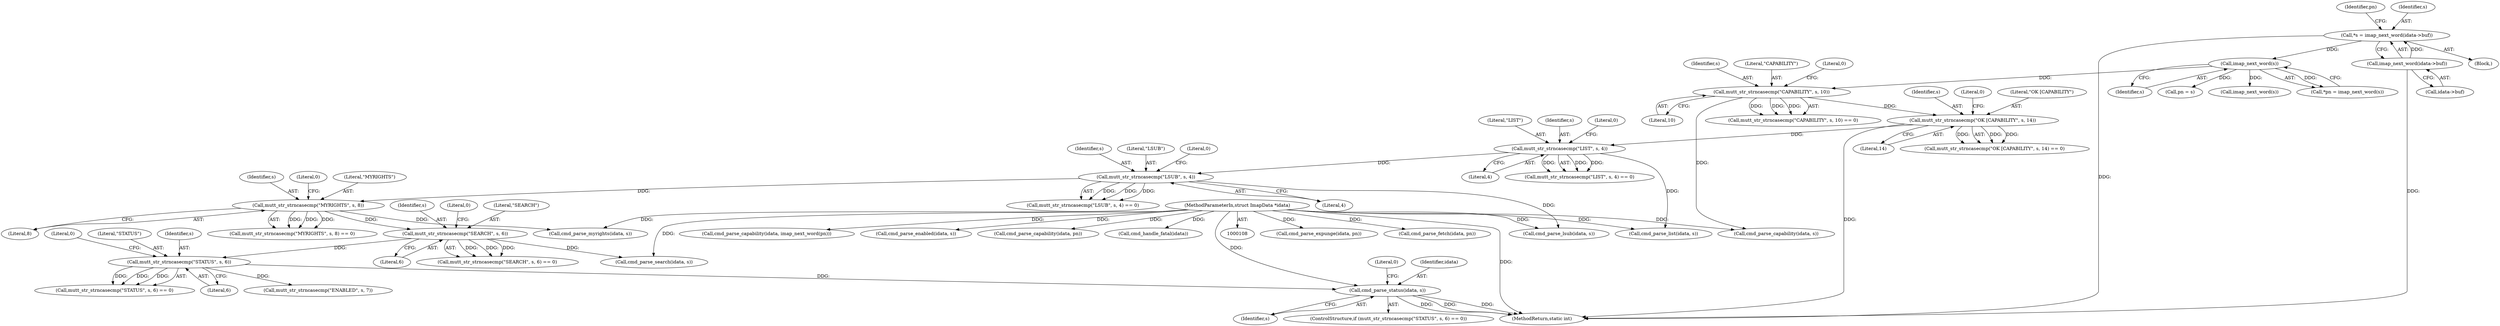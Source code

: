 digraph "0_neomutt_36a29280448097f34ce9c94606195f2ac643fed1@pointer" {
"1000334" [label="(Call,cmd_parse_status(idata, s))"];
"1000109" [label="(MethodParameterIn,struct ImapData *idata)"];
"1000329" [label="(Call,mutt_str_strncasecmp(\"STATUS\", s, 6))"];
"1000318" [label="(Call,mutt_str_strncasecmp(\"SEARCH\", s, 6))"];
"1000307" [label="(Call,mutt_str_strncasecmp(\"MYRIGHTS\", s, 8))"];
"1000296" [label="(Call,mutt_str_strncasecmp(\"LSUB\", s, 4))"];
"1000285" [label="(Call,mutt_str_strncasecmp(\"LIST\", s, 4))"];
"1000262" [label="(Call,mutt_str_strncasecmp(\"OK [CAPABILITY\", s, 14))"];
"1000251" [label="(Call,mutt_str_strncasecmp(\"CAPABILITY\", s, 10))"];
"1000125" [label="(Call,imap_next_word(s))"];
"1000116" [label="(Call,*s = imap_next_word(idata->buf))"];
"1000118" [label="(Call,imap_next_word(idata->buf))"];
"1000306" [label="(Call,mutt_str_strncasecmp(\"MYRIGHTS\", s, 8) == 0)"];
"1000287" [label="(Identifier,s)"];
"1000336" [label="(Identifier,s)"];
"1000333" [label="(Literal,0)"];
"1000254" [label="(Literal,10)"];
"1000309" [label="(Identifier,s)"];
"1000234" [label="(Call,cmd_parse_expunge(idata, pn))"];
"1000245" [label="(Call,cmd_parse_fetch(idata, pn))"];
"1000261" [label="(Call,mutt_str_strncasecmp(\"OK [CAPABILITY\", s, 14) == 0)"];
"1000110" [label="(Block,)"];
"1000401" [label="(Literal,0)"];
"1000340" [label="(Call,mutt_str_strncasecmp(\"ENABLED\", s, 7))"];
"1000321" [label="(Literal,6)"];
"1000318" [label="(Call,mutt_str_strncasecmp(\"SEARCH\", s, 6))"];
"1000256" [label="(Call,cmd_parse_capability(idata, s))"];
"1000278" [label="(Call,cmd_parse_capability(idata, imap_next_word(pn)))"];
"1000109" [label="(MethodParameterIn,struct ImapData *idata)"];
"1000330" [label="(Literal,\"STATUS\")"];
"1000402" [label="(MethodReturn,static int)"];
"1000331" [label="(Identifier,s)"];
"1000296" [label="(Call,mutt_str_strncasecmp(\"LSUB\", s, 4))"];
"1000253" [label="(Identifier,s)"];
"1000345" [label="(Call,cmd_parse_enabled(idata, s))"];
"1000320" [label="(Identifier,s)"];
"1000328" [label="(Call,mutt_str_strncasecmp(\"STATUS\", s, 6) == 0)"];
"1000327" [label="(ControlStructure,if (mutt_str_strncasecmp(\"STATUS\", s, 6) == 0))"];
"1000301" [label="(Call,cmd_parse_lsub(idata, s))"];
"1000322" [label="(Literal,0)"];
"1000298" [label="(Identifier,s)"];
"1000307" [label="(Call,mutt_str_strncasecmp(\"MYRIGHTS\", s, 8))"];
"1000311" [label="(Literal,0)"];
"1000323" [label="(Call,cmd_parse_search(idata, s))"];
"1000140" [label="(Call,pn = s)"];
"1000317" [label="(Call,mutt_str_strncasecmp(\"SEARCH\", s, 6) == 0)"];
"1000119" [label="(Call,idata->buf)"];
"1000265" [label="(Literal,14)"];
"1000252" [label="(Literal,\"CAPABILITY\")"];
"1000145" [label="(Call,imap_next_word(s))"];
"1000284" [label="(Call,mutt_str_strncasecmp(\"LIST\", s, 4) == 0)"];
"1000299" [label="(Literal,4)"];
"1000262" [label="(Call,mutt_str_strncasecmp(\"OK [CAPABILITY\", s, 14))"];
"1000308" [label="(Literal,\"MYRIGHTS\")"];
"1000267" [label="(Call,cmd_parse_capability(idata, pn))"];
"1000334" [label="(Call,cmd_parse_status(idata, s))"];
"1000125" [label="(Call,imap_next_word(s))"];
"1000285" [label="(Call,mutt_str_strncasecmp(\"LIST\", s, 4))"];
"1000288" [label="(Literal,4)"];
"1000335" [label="(Identifier,idata)"];
"1000295" [label="(Call,mutt_str_strncasecmp(\"LSUB\", s, 4) == 0)"];
"1000250" [label="(Call,mutt_str_strncasecmp(\"CAPABILITY\", s, 10) == 0)"];
"1000290" [label="(Call,cmd_parse_list(idata, s))"];
"1000289" [label="(Literal,0)"];
"1000116" [label="(Call,*s = imap_next_word(idata->buf))"];
"1000329" [label="(Call,mutt_str_strncasecmp(\"STATUS\", s, 6))"];
"1000264" [label="(Identifier,s)"];
"1000118" [label="(Call,imap_next_word(idata->buf))"];
"1000319" [label="(Literal,\"SEARCH\")"];
"1000332" [label="(Literal,6)"];
"1000310" [label="(Literal,8)"];
"1000255" [label="(Literal,0)"];
"1000286" [label="(Literal,\"LIST\")"];
"1000266" [label="(Literal,0)"];
"1000376" [label="(Call,cmd_handle_fatal(idata))"];
"1000263" [label="(Literal,\"OK [CAPABILITY\")"];
"1000123" [label="(Call,*pn = imap_next_word(s))"];
"1000297" [label="(Literal,\"LSUB\")"];
"1000126" [label="(Identifier,s)"];
"1000124" [label="(Identifier,pn)"];
"1000251" [label="(Call,mutt_str_strncasecmp(\"CAPABILITY\", s, 10))"];
"1000312" [label="(Call,cmd_parse_myrights(idata, s))"];
"1000300" [label="(Literal,0)"];
"1000117" [label="(Identifier,s)"];
"1000334" -> "1000327"  [label="AST: "];
"1000334" -> "1000336"  [label="CFG: "];
"1000335" -> "1000334"  [label="AST: "];
"1000336" -> "1000334"  [label="AST: "];
"1000401" -> "1000334"  [label="CFG: "];
"1000334" -> "1000402"  [label="DDG: "];
"1000334" -> "1000402"  [label="DDG: "];
"1000334" -> "1000402"  [label="DDG: "];
"1000109" -> "1000334"  [label="DDG: "];
"1000329" -> "1000334"  [label="DDG: "];
"1000109" -> "1000108"  [label="AST: "];
"1000109" -> "1000402"  [label="DDG: "];
"1000109" -> "1000234"  [label="DDG: "];
"1000109" -> "1000245"  [label="DDG: "];
"1000109" -> "1000256"  [label="DDG: "];
"1000109" -> "1000267"  [label="DDG: "];
"1000109" -> "1000278"  [label="DDG: "];
"1000109" -> "1000290"  [label="DDG: "];
"1000109" -> "1000301"  [label="DDG: "];
"1000109" -> "1000312"  [label="DDG: "];
"1000109" -> "1000323"  [label="DDG: "];
"1000109" -> "1000345"  [label="DDG: "];
"1000109" -> "1000376"  [label="DDG: "];
"1000329" -> "1000328"  [label="AST: "];
"1000329" -> "1000332"  [label="CFG: "];
"1000330" -> "1000329"  [label="AST: "];
"1000331" -> "1000329"  [label="AST: "];
"1000332" -> "1000329"  [label="AST: "];
"1000333" -> "1000329"  [label="CFG: "];
"1000329" -> "1000328"  [label="DDG: "];
"1000329" -> "1000328"  [label="DDG: "];
"1000329" -> "1000328"  [label="DDG: "];
"1000318" -> "1000329"  [label="DDG: "];
"1000329" -> "1000340"  [label="DDG: "];
"1000318" -> "1000317"  [label="AST: "];
"1000318" -> "1000321"  [label="CFG: "];
"1000319" -> "1000318"  [label="AST: "];
"1000320" -> "1000318"  [label="AST: "];
"1000321" -> "1000318"  [label="AST: "];
"1000322" -> "1000318"  [label="CFG: "];
"1000318" -> "1000317"  [label="DDG: "];
"1000318" -> "1000317"  [label="DDG: "];
"1000318" -> "1000317"  [label="DDG: "];
"1000307" -> "1000318"  [label="DDG: "];
"1000318" -> "1000323"  [label="DDG: "];
"1000307" -> "1000306"  [label="AST: "];
"1000307" -> "1000310"  [label="CFG: "];
"1000308" -> "1000307"  [label="AST: "];
"1000309" -> "1000307"  [label="AST: "];
"1000310" -> "1000307"  [label="AST: "];
"1000311" -> "1000307"  [label="CFG: "];
"1000307" -> "1000306"  [label="DDG: "];
"1000307" -> "1000306"  [label="DDG: "];
"1000307" -> "1000306"  [label="DDG: "];
"1000296" -> "1000307"  [label="DDG: "];
"1000307" -> "1000312"  [label="DDG: "];
"1000296" -> "1000295"  [label="AST: "];
"1000296" -> "1000299"  [label="CFG: "];
"1000297" -> "1000296"  [label="AST: "];
"1000298" -> "1000296"  [label="AST: "];
"1000299" -> "1000296"  [label="AST: "];
"1000300" -> "1000296"  [label="CFG: "];
"1000296" -> "1000295"  [label="DDG: "];
"1000296" -> "1000295"  [label="DDG: "];
"1000296" -> "1000295"  [label="DDG: "];
"1000285" -> "1000296"  [label="DDG: "];
"1000296" -> "1000301"  [label="DDG: "];
"1000285" -> "1000284"  [label="AST: "];
"1000285" -> "1000288"  [label="CFG: "];
"1000286" -> "1000285"  [label="AST: "];
"1000287" -> "1000285"  [label="AST: "];
"1000288" -> "1000285"  [label="AST: "];
"1000289" -> "1000285"  [label="CFG: "];
"1000285" -> "1000284"  [label="DDG: "];
"1000285" -> "1000284"  [label="DDG: "];
"1000285" -> "1000284"  [label="DDG: "];
"1000262" -> "1000285"  [label="DDG: "];
"1000285" -> "1000290"  [label="DDG: "];
"1000262" -> "1000261"  [label="AST: "];
"1000262" -> "1000265"  [label="CFG: "];
"1000263" -> "1000262"  [label="AST: "];
"1000264" -> "1000262"  [label="AST: "];
"1000265" -> "1000262"  [label="AST: "];
"1000266" -> "1000262"  [label="CFG: "];
"1000262" -> "1000402"  [label="DDG: "];
"1000262" -> "1000261"  [label="DDG: "];
"1000262" -> "1000261"  [label="DDG: "];
"1000262" -> "1000261"  [label="DDG: "];
"1000251" -> "1000262"  [label="DDG: "];
"1000251" -> "1000250"  [label="AST: "];
"1000251" -> "1000254"  [label="CFG: "];
"1000252" -> "1000251"  [label="AST: "];
"1000253" -> "1000251"  [label="AST: "];
"1000254" -> "1000251"  [label="AST: "];
"1000255" -> "1000251"  [label="CFG: "];
"1000251" -> "1000250"  [label="DDG: "];
"1000251" -> "1000250"  [label="DDG: "];
"1000251" -> "1000250"  [label="DDG: "];
"1000125" -> "1000251"  [label="DDG: "];
"1000251" -> "1000256"  [label="DDG: "];
"1000125" -> "1000123"  [label="AST: "];
"1000125" -> "1000126"  [label="CFG: "];
"1000126" -> "1000125"  [label="AST: "];
"1000123" -> "1000125"  [label="CFG: "];
"1000125" -> "1000123"  [label="DDG: "];
"1000116" -> "1000125"  [label="DDG: "];
"1000125" -> "1000140"  [label="DDG: "];
"1000125" -> "1000145"  [label="DDG: "];
"1000116" -> "1000110"  [label="AST: "];
"1000116" -> "1000118"  [label="CFG: "];
"1000117" -> "1000116"  [label="AST: "];
"1000118" -> "1000116"  [label="AST: "];
"1000124" -> "1000116"  [label="CFG: "];
"1000116" -> "1000402"  [label="DDG: "];
"1000118" -> "1000116"  [label="DDG: "];
"1000118" -> "1000119"  [label="CFG: "];
"1000119" -> "1000118"  [label="AST: "];
"1000118" -> "1000402"  [label="DDG: "];
}
